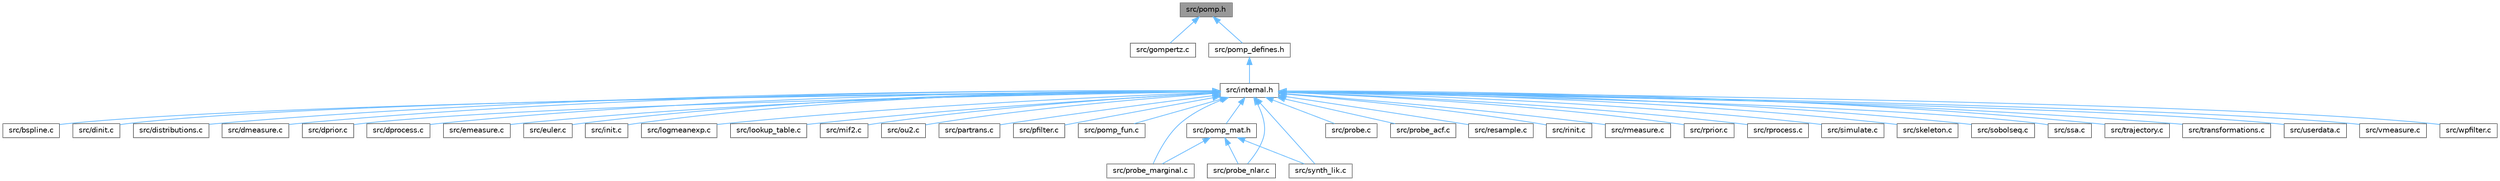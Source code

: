 digraph "src/pomp.h"
{
 // LATEX_PDF_SIZE
  bgcolor="transparent";
  edge [fontname=Helvetica,fontsize=10,labelfontname=Helvetica,labelfontsize=10];
  node [fontname=Helvetica,fontsize=10,shape=box,height=0.2,width=0.4];
  Node1 [id="Node000001",label="src/pomp.h",height=0.2,width=0.4,color="gray40", fillcolor="grey60", style="filled", fontcolor="black",tooltip=" "];
  Node1 -> Node2 [id="edge1_Node000001_Node000002",dir="back",color="steelblue1",style="solid",tooltip=" "];
  Node2 [id="Node000002",label="src/gompertz.c",height=0.2,width=0.4,color="grey40", fillcolor="white", style="filled",URL="$gompertz_8c.html",tooltip=" "];
  Node1 -> Node3 [id="edge2_Node000001_Node000003",dir="back",color="steelblue1",style="solid",tooltip=" "];
  Node3 [id="Node000003",label="src/pomp_defines.h",height=0.2,width=0.4,color="grey40", fillcolor="white", style="filled",URL="$pomp__defines_8h.html",tooltip=" "];
  Node3 -> Node4 [id="edge3_Node000003_Node000004",dir="back",color="steelblue1",style="solid",tooltip=" "];
  Node4 [id="Node000004",label="src/internal.h",height=0.2,width=0.4,color="grey40", fillcolor="white", style="filled",URL="$internal_8h.html",tooltip=" "];
  Node4 -> Node5 [id="edge4_Node000004_Node000005",dir="back",color="steelblue1",style="solid",tooltip=" "];
  Node5 [id="Node000005",label="src/bspline.c",height=0.2,width=0.4,color="grey40", fillcolor="white", style="filled",URL="$bspline_8c.html",tooltip=" "];
  Node4 -> Node6 [id="edge5_Node000004_Node000006",dir="back",color="steelblue1",style="solid",tooltip=" "];
  Node6 [id="Node000006",label="src/dinit.c",height=0.2,width=0.4,color="grey40", fillcolor="white", style="filled",URL="$dinit_8c.html",tooltip=" "];
  Node4 -> Node7 [id="edge6_Node000004_Node000007",dir="back",color="steelblue1",style="solid",tooltip=" "];
  Node7 [id="Node000007",label="src/distributions.c",height=0.2,width=0.4,color="grey40", fillcolor="white", style="filled",URL="$distributions_8c.html",tooltip=" "];
  Node4 -> Node8 [id="edge7_Node000004_Node000008",dir="back",color="steelblue1",style="solid",tooltip=" "];
  Node8 [id="Node000008",label="src/dmeasure.c",height=0.2,width=0.4,color="grey40", fillcolor="white", style="filled",URL="$dmeasure_8c.html",tooltip=" "];
  Node4 -> Node9 [id="edge8_Node000004_Node000009",dir="back",color="steelblue1",style="solid",tooltip=" "];
  Node9 [id="Node000009",label="src/dprior.c",height=0.2,width=0.4,color="grey40", fillcolor="white", style="filled",URL="$dprior_8c.html",tooltip=" "];
  Node4 -> Node10 [id="edge9_Node000004_Node000010",dir="back",color="steelblue1",style="solid",tooltip=" "];
  Node10 [id="Node000010",label="src/dprocess.c",height=0.2,width=0.4,color="grey40", fillcolor="white", style="filled",URL="$dprocess_8c.html",tooltip=" "];
  Node4 -> Node11 [id="edge10_Node000004_Node000011",dir="back",color="steelblue1",style="solid",tooltip=" "];
  Node11 [id="Node000011",label="src/emeasure.c",height=0.2,width=0.4,color="grey40", fillcolor="white", style="filled",URL="$emeasure_8c.html",tooltip=" "];
  Node4 -> Node12 [id="edge11_Node000004_Node000012",dir="back",color="steelblue1",style="solid",tooltip=" "];
  Node12 [id="Node000012",label="src/euler.c",height=0.2,width=0.4,color="grey40", fillcolor="white", style="filled",URL="$euler_8c.html",tooltip=" "];
  Node4 -> Node13 [id="edge12_Node000004_Node000013",dir="back",color="steelblue1",style="solid",tooltip=" "];
  Node13 [id="Node000013",label="src/init.c",height=0.2,width=0.4,color="grey40", fillcolor="white", style="filled",URL="$init_8c.html",tooltip=" "];
  Node4 -> Node14 [id="edge13_Node000004_Node000014",dir="back",color="steelblue1",style="solid",tooltip=" "];
  Node14 [id="Node000014",label="src/logmeanexp.c",height=0.2,width=0.4,color="grey40", fillcolor="white", style="filled",URL="$logmeanexp_8c.html",tooltip=" "];
  Node4 -> Node15 [id="edge14_Node000004_Node000015",dir="back",color="steelblue1",style="solid",tooltip=" "];
  Node15 [id="Node000015",label="src/lookup_table.c",height=0.2,width=0.4,color="grey40", fillcolor="white", style="filled",URL="$lookup__table_8c.html",tooltip=" "];
  Node4 -> Node16 [id="edge15_Node000004_Node000016",dir="back",color="steelblue1",style="solid",tooltip=" "];
  Node16 [id="Node000016",label="src/mif2.c",height=0.2,width=0.4,color="grey40", fillcolor="white", style="filled",URL="$mif2_8c.html",tooltip=" "];
  Node4 -> Node17 [id="edge16_Node000004_Node000017",dir="back",color="steelblue1",style="solid",tooltip=" "];
  Node17 [id="Node000017",label="src/ou2.c",height=0.2,width=0.4,color="grey40", fillcolor="white", style="filled",URL="$ou2_8c.html",tooltip=" "];
  Node4 -> Node18 [id="edge17_Node000004_Node000018",dir="back",color="steelblue1",style="solid",tooltip=" "];
  Node18 [id="Node000018",label="src/partrans.c",height=0.2,width=0.4,color="grey40", fillcolor="white", style="filled",URL="$partrans_8c.html",tooltip=" "];
  Node4 -> Node19 [id="edge18_Node000004_Node000019",dir="back",color="steelblue1",style="solid",tooltip=" "];
  Node19 [id="Node000019",label="src/pfilter.c",height=0.2,width=0.4,color="grey40", fillcolor="white", style="filled",URL="$pfilter_8c.html",tooltip=" "];
  Node4 -> Node20 [id="edge19_Node000004_Node000020",dir="back",color="steelblue1",style="solid",tooltip=" "];
  Node20 [id="Node000020",label="src/pomp_fun.c",height=0.2,width=0.4,color="grey40", fillcolor="white", style="filled",URL="$pomp__fun_8c.html",tooltip=" "];
  Node4 -> Node21 [id="edge20_Node000004_Node000021",dir="back",color="steelblue1",style="solid",tooltip=" "];
  Node21 [id="Node000021",label="src/pomp_mat.h",height=0.2,width=0.4,color="grey40", fillcolor="white", style="filled",URL="$pomp__mat_8h.html",tooltip=" "];
  Node21 -> Node22 [id="edge21_Node000021_Node000022",dir="back",color="steelblue1",style="solid",tooltip=" "];
  Node22 [id="Node000022",label="src/probe_marginal.c",height=0.2,width=0.4,color="grey40", fillcolor="white", style="filled",URL="$probe__marginal_8c.html",tooltip=" "];
  Node21 -> Node23 [id="edge22_Node000021_Node000023",dir="back",color="steelblue1",style="solid",tooltip=" "];
  Node23 [id="Node000023",label="src/probe_nlar.c",height=0.2,width=0.4,color="grey40", fillcolor="white", style="filled",URL="$probe__nlar_8c.html",tooltip=" "];
  Node21 -> Node24 [id="edge23_Node000021_Node000024",dir="back",color="steelblue1",style="solid",tooltip=" "];
  Node24 [id="Node000024",label="src/synth_lik.c",height=0.2,width=0.4,color="grey40", fillcolor="white", style="filled",URL="$synth__lik_8c.html",tooltip=" "];
  Node4 -> Node25 [id="edge24_Node000004_Node000025",dir="back",color="steelblue1",style="solid",tooltip=" "];
  Node25 [id="Node000025",label="src/probe.c",height=0.2,width=0.4,color="grey40", fillcolor="white", style="filled",URL="$probe_8c.html",tooltip=" "];
  Node4 -> Node26 [id="edge25_Node000004_Node000026",dir="back",color="steelblue1",style="solid",tooltip=" "];
  Node26 [id="Node000026",label="src/probe_acf.c",height=0.2,width=0.4,color="grey40", fillcolor="white", style="filled",URL="$probe__acf_8c.html",tooltip=" "];
  Node4 -> Node22 [id="edge26_Node000004_Node000022",dir="back",color="steelblue1",style="solid",tooltip=" "];
  Node4 -> Node23 [id="edge27_Node000004_Node000023",dir="back",color="steelblue1",style="solid",tooltip=" "];
  Node4 -> Node27 [id="edge28_Node000004_Node000027",dir="back",color="steelblue1",style="solid",tooltip=" "];
  Node27 [id="Node000027",label="src/resample.c",height=0.2,width=0.4,color="grey40", fillcolor="white", style="filled",URL="$resample_8c.html",tooltip=" "];
  Node4 -> Node28 [id="edge29_Node000004_Node000028",dir="back",color="steelblue1",style="solid",tooltip=" "];
  Node28 [id="Node000028",label="src/rinit.c",height=0.2,width=0.4,color="grey40", fillcolor="white", style="filled",URL="$rinit_8c.html",tooltip=" "];
  Node4 -> Node29 [id="edge30_Node000004_Node000029",dir="back",color="steelblue1",style="solid",tooltip=" "];
  Node29 [id="Node000029",label="src/rmeasure.c",height=0.2,width=0.4,color="grey40", fillcolor="white", style="filled",URL="$rmeasure_8c.html",tooltip=" "];
  Node4 -> Node30 [id="edge31_Node000004_Node000030",dir="back",color="steelblue1",style="solid",tooltip=" "];
  Node30 [id="Node000030",label="src/rprior.c",height=0.2,width=0.4,color="grey40", fillcolor="white", style="filled",URL="$rprior_8c.html",tooltip=" "];
  Node4 -> Node31 [id="edge32_Node000004_Node000031",dir="back",color="steelblue1",style="solid",tooltip=" "];
  Node31 [id="Node000031",label="src/rprocess.c",height=0.2,width=0.4,color="grey40", fillcolor="white", style="filled",URL="$rprocess_8c.html",tooltip=" "];
  Node4 -> Node32 [id="edge33_Node000004_Node000032",dir="back",color="steelblue1",style="solid",tooltip=" "];
  Node32 [id="Node000032",label="src/simulate.c",height=0.2,width=0.4,color="grey40", fillcolor="white", style="filled",URL="$simulate_8c.html",tooltip=" "];
  Node4 -> Node33 [id="edge34_Node000004_Node000033",dir="back",color="steelblue1",style="solid",tooltip=" "];
  Node33 [id="Node000033",label="src/skeleton.c",height=0.2,width=0.4,color="grey40", fillcolor="white", style="filled",URL="$skeleton_8c.html",tooltip=" "];
  Node4 -> Node34 [id="edge35_Node000004_Node000034",dir="back",color="steelblue1",style="solid",tooltip=" "];
  Node34 [id="Node000034",label="src/sobolseq.c",height=0.2,width=0.4,color="grey40", fillcolor="white", style="filled",URL="$sobolseq_8c.html",tooltip=" "];
  Node4 -> Node35 [id="edge36_Node000004_Node000035",dir="back",color="steelblue1",style="solid",tooltip=" "];
  Node35 [id="Node000035",label="src/ssa.c",height=0.2,width=0.4,color="grey40", fillcolor="white", style="filled",URL="$ssa_8c.html",tooltip=" "];
  Node4 -> Node24 [id="edge37_Node000004_Node000024",dir="back",color="steelblue1",style="solid",tooltip=" "];
  Node4 -> Node36 [id="edge38_Node000004_Node000036",dir="back",color="steelblue1",style="solid",tooltip=" "];
  Node36 [id="Node000036",label="src/trajectory.c",height=0.2,width=0.4,color="grey40", fillcolor="white", style="filled",URL="$trajectory_8c.html",tooltip=" "];
  Node4 -> Node37 [id="edge39_Node000004_Node000037",dir="back",color="steelblue1",style="solid",tooltip=" "];
  Node37 [id="Node000037",label="src/transformations.c",height=0.2,width=0.4,color="grey40", fillcolor="white", style="filled",URL="$transformations_8c.html",tooltip=" "];
  Node4 -> Node38 [id="edge40_Node000004_Node000038",dir="back",color="steelblue1",style="solid",tooltip=" "];
  Node38 [id="Node000038",label="src/userdata.c",height=0.2,width=0.4,color="grey40", fillcolor="white", style="filled",URL="$userdata_8c.html",tooltip=" "];
  Node4 -> Node39 [id="edge41_Node000004_Node000039",dir="back",color="steelblue1",style="solid",tooltip=" "];
  Node39 [id="Node000039",label="src/vmeasure.c",height=0.2,width=0.4,color="grey40", fillcolor="white", style="filled",URL="$vmeasure_8c.html",tooltip=" "];
  Node4 -> Node40 [id="edge42_Node000004_Node000040",dir="back",color="steelblue1",style="solid",tooltip=" "];
  Node40 [id="Node000040",label="src/wpfilter.c",height=0.2,width=0.4,color="grey40", fillcolor="white", style="filled",URL="$wpfilter_8c.html",tooltip=" "];
}
